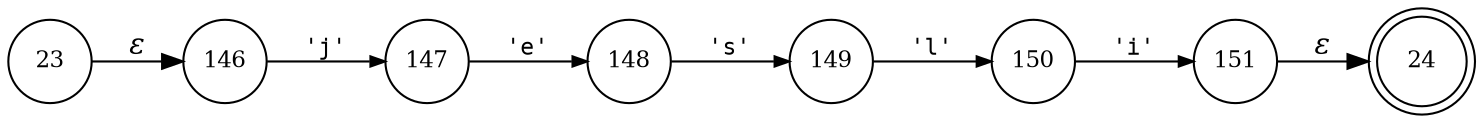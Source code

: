 digraph ATN {
rankdir=LR;
s24[fontsize=11, label="24", shape=doublecircle, fixedsize=true, width=.6];
s146[fontsize=11,label="146", shape=circle, fixedsize=true, width=.55, peripheries=1];
s147[fontsize=11,label="147", shape=circle, fixedsize=true, width=.55, peripheries=1];
s148[fontsize=11,label="148", shape=circle, fixedsize=true, width=.55, peripheries=1];
s149[fontsize=11,label="149", shape=circle, fixedsize=true, width=.55, peripheries=1];
s150[fontsize=11,label="150", shape=circle, fixedsize=true, width=.55, peripheries=1];
s23[fontsize=11,label="23", shape=circle, fixedsize=true, width=.55, peripheries=1];
s151[fontsize=11,label="151", shape=circle, fixedsize=true, width=.55, peripheries=1];
s23 -> s146 [fontname="Times-Italic", label="&epsilon;"];
s146 -> s147 [fontsize=11, fontname="Courier", arrowsize=.7, label = "'j'", arrowhead = normal];
s147 -> s148 [fontsize=11, fontname="Courier", arrowsize=.7, label = "'e'", arrowhead = normal];
s148 -> s149 [fontsize=11, fontname="Courier", arrowsize=.7, label = "'s'", arrowhead = normal];
s149 -> s150 [fontsize=11, fontname="Courier", arrowsize=.7, label = "'l'", arrowhead = normal];
s150 -> s151 [fontsize=11, fontname="Courier", arrowsize=.7, label = "'i'", arrowhead = normal];
s151 -> s24 [fontname="Times-Italic", label="&epsilon;"];
}
